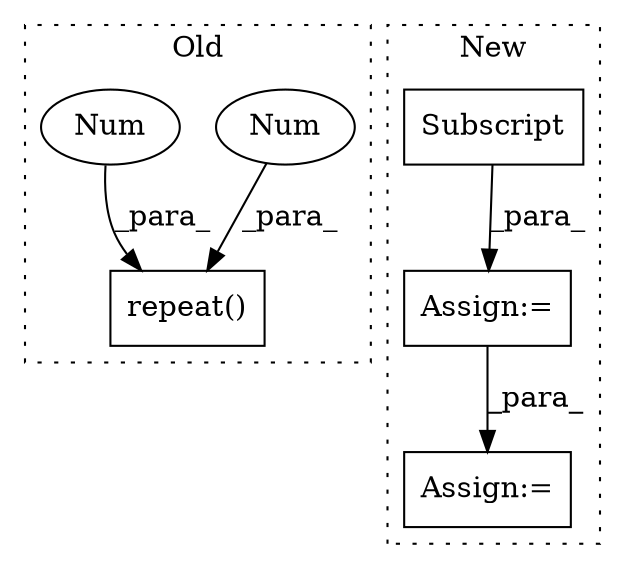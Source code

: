 digraph G {
subgraph cluster0 {
1 [label="repeat()" a="75" s="3922,3964" l="18,1" shape="box"];
3 [label="Num" a="76" s="3940" l="1" shape="ellipse"];
6 [label="Num" a="76" s="3943" l="1" shape="ellipse"];
label = "Old";
style="dotted";
}
subgraph cluster1 {
2 [label="Subscript" a="63" s="3987,0" l="40,0" shape="box"];
4 [label="Assign:=" a="68" s="3984" l="3" shape="box"];
5 [label="Assign:=" a="68" s="4052" l="3" shape="box"];
label = "New";
style="dotted";
}
2 -> 4 [label="_para_"];
3 -> 1 [label="_para_"];
4 -> 5 [label="_para_"];
6 -> 1 [label="_para_"];
}